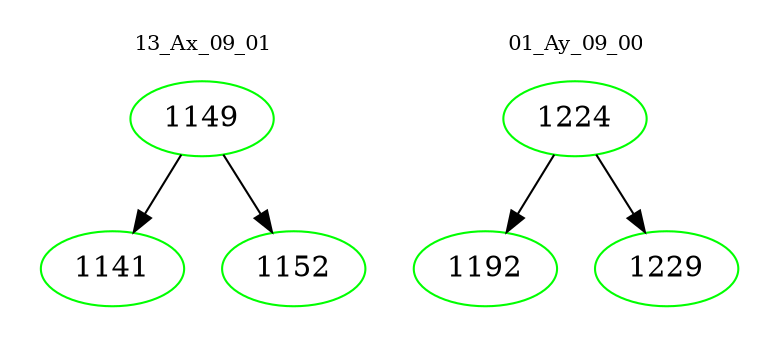digraph{
subgraph cluster_0 {
color = white
label = "13_Ax_09_01";
fontsize=10;
T0_1149 [label="1149", color="green"]
T0_1149 -> T0_1141 [color="black"]
T0_1141 [label="1141", color="green"]
T0_1149 -> T0_1152 [color="black"]
T0_1152 [label="1152", color="green"]
}
subgraph cluster_1 {
color = white
label = "01_Ay_09_00";
fontsize=10;
T1_1224 [label="1224", color="green"]
T1_1224 -> T1_1192 [color="black"]
T1_1192 [label="1192", color="green"]
T1_1224 -> T1_1229 [color="black"]
T1_1229 [label="1229", color="green"]
}
}
